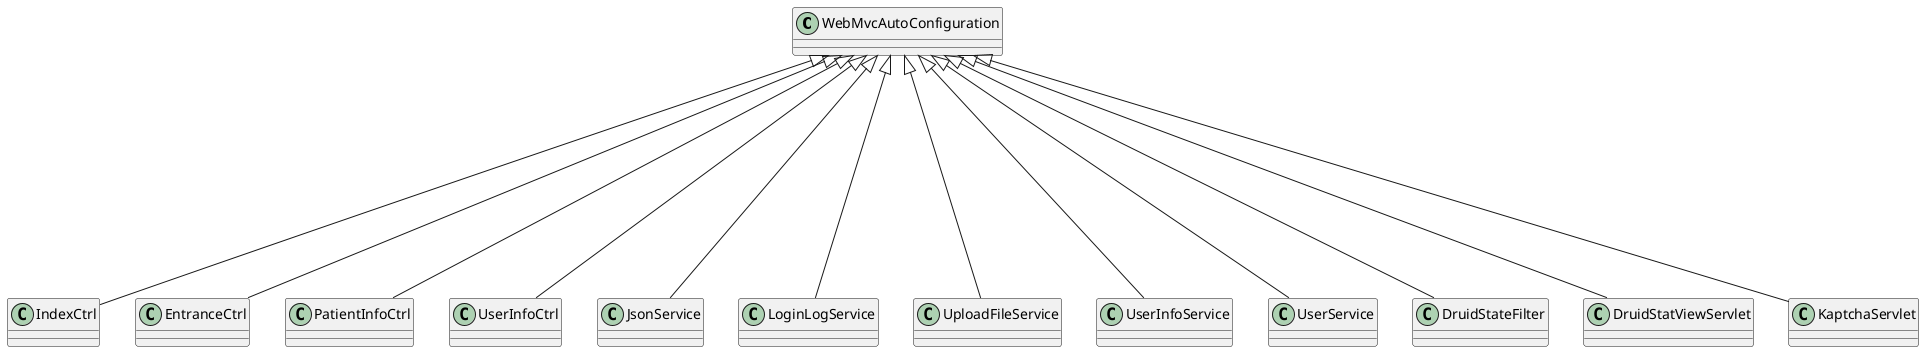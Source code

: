 @startuml
WebMvcAutoConfiguration<|----- IndexCtrl
WebMvcAutoConfiguration<|----- EntranceCtrl
WebMvcAutoConfiguration<|----- PatientInfoCtrl
WebMvcAutoConfiguration<|----- UserInfoCtrl
WebMvcAutoConfiguration<|----- JsonService
WebMvcAutoConfiguration<|----- LoginLogService
WebMvcAutoConfiguration<|----- UploadFileService
WebMvcAutoConfiguration<|----- UserInfoService
WebMvcAutoConfiguration<|----- UserService
WebMvcAutoConfiguration<|----- DruidStateFilter
WebMvcAutoConfiguration<|----- DruidStatViewServlet
WebMvcAutoConfiguration<|----- KaptchaServlet

@enduml